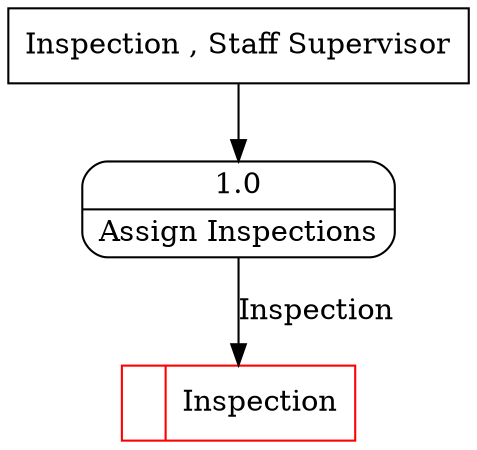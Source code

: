 digraph dfd2{ 
node[shape=record]
200 [label="<f0>  |<f1> Inspection " color=red];
201 [label="Inspection , Staff Supervisor" shape=box];
202 [label="{<f0> 1.0|<f1> Assign Inspections }" shape=Mrecord];
201 -> 202
202 -> 200 [label="Inspection"]
}